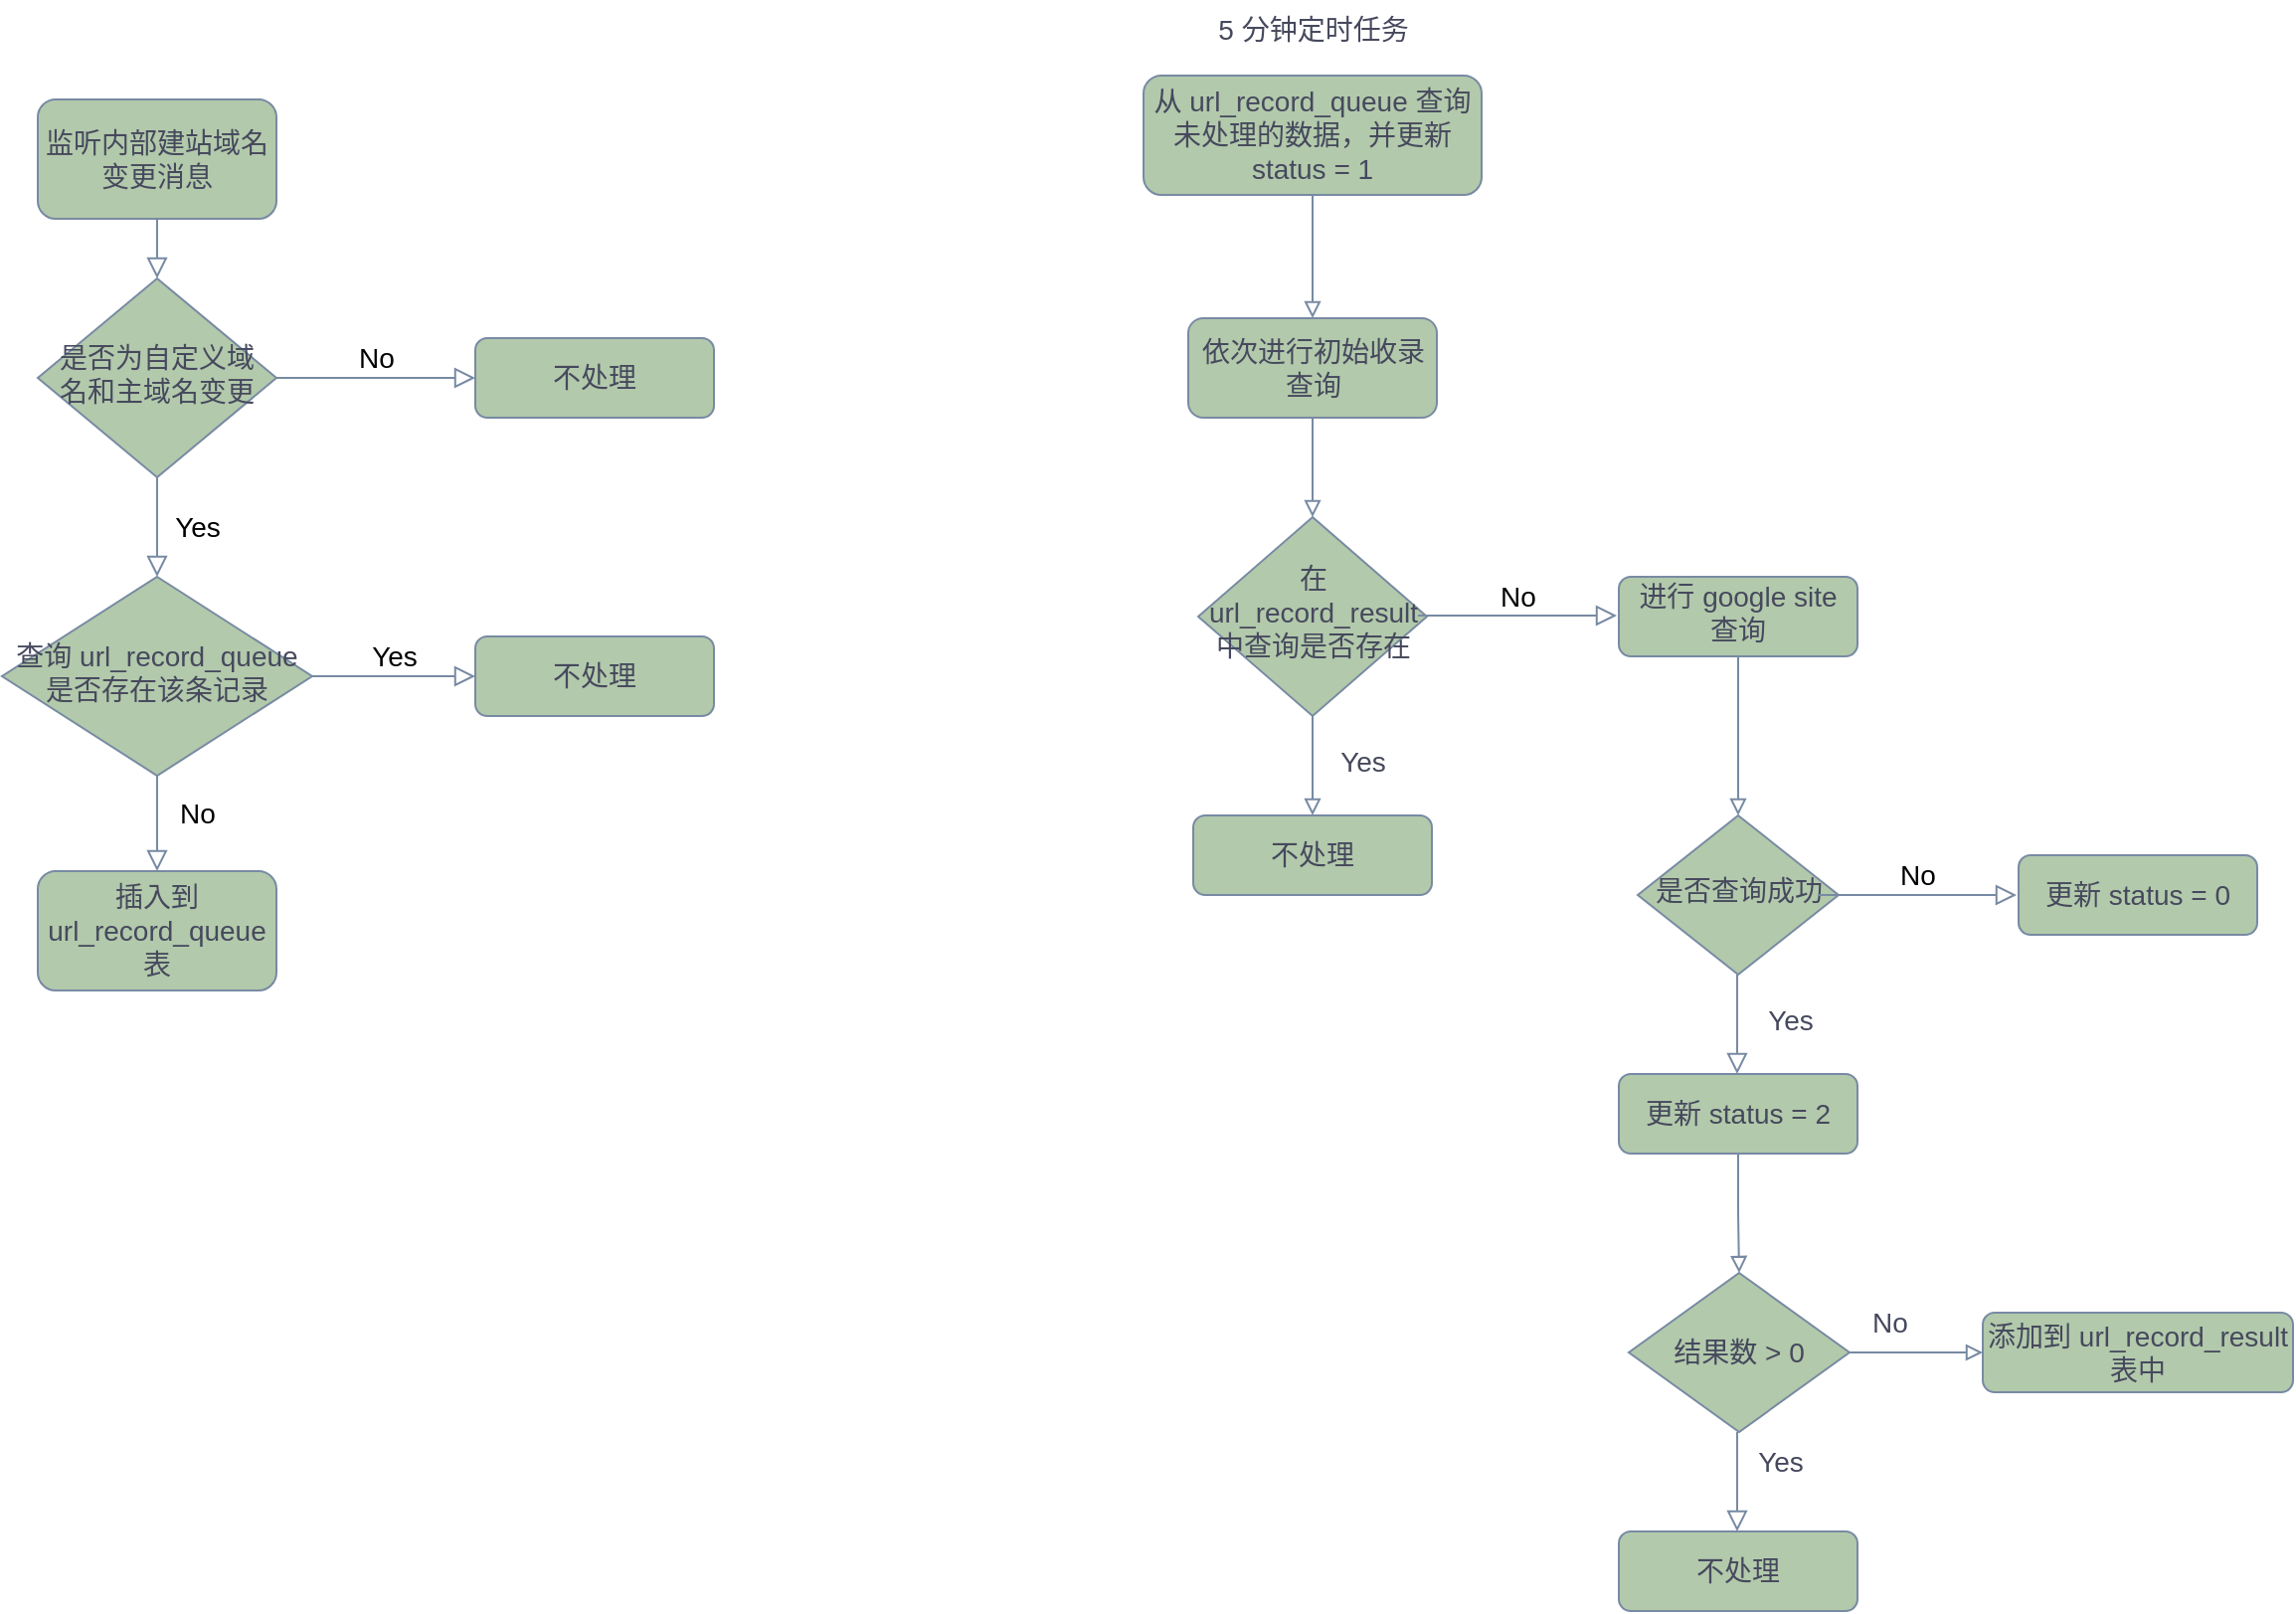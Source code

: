 <mxfile version="24.0.7" type="github" pages="3">
  <diagram id="C5RBs43oDa-KdzZeNtuy" name="Page-1">
    <mxGraphModel dx="1213" dy="702" grid="1" gridSize="10" guides="1" tooltips="1" connect="1" arrows="1" fold="1" page="1" pageScale="1" pageWidth="827" pageHeight="1169" math="0" shadow="0">
      <root>
        <mxCell id="WIyWlLk6GJQsqaUBKTNV-0" />
        <mxCell id="WIyWlLk6GJQsqaUBKTNV-1" parent="WIyWlLk6GJQsqaUBKTNV-0" />
        <mxCell id="WIyWlLk6GJQsqaUBKTNV-2" value="" style="rounded=0;html=1;jettySize=auto;orthogonalLoop=1;fontSize=14;endArrow=block;endFill=0;endSize=8;strokeWidth=1;shadow=0;labelBackgroundColor=none;edgeStyle=orthogonalEdgeStyle;strokeColor=#788AA3;fontColor=default;" parent="WIyWlLk6GJQsqaUBKTNV-1" source="WIyWlLk6GJQsqaUBKTNV-3" target="WIyWlLk6GJQsqaUBKTNV-6" edge="1">
          <mxGeometry relative="1" as="geometry" />
        </mxCell>
        <mxCell id="WIyWlLk6GJQsqaUBKTNV-3" value="监听内部建站域名变更消息" style="rounded=1;whiteSpace=wrap;html=1;fontSize=14;glass=0;strokeWidth=1;shadow=0;labelBackgroundColor=none;fillColor=#B2C9AB;strokeColor=#788AA3;fontColor=#46495D;" parent="WIyWlLk6GJQsqaUBKTNV-1" vertex="1">
          <mxGeometry x="74" y="80" width="120" height="60" as="geometry" />
        </mxCell>
        <mxCell id="WIyWlLk6GJQsqaUBKTNV-4" value="Yes" style="rounded=0;html=1;jettySize=auto;orthogonalLoop=1;fontSize=14;endArrow=block;endFill=0;endSize=8;strokeWidth=1;shadow=0;labelBackgroundColor=none;edgeStyle=orthogonalEdgeStyle;strokeColor=#788AA3;fontColor=default;" parent="WIyWlLk6GJQsqaUBKTNV-1" source="WIyWlLk6GJQsqaUBKTNV-6" target="WIyWlLk6GJQsqaUBKTNV-10" edge="1">
          <mxGeometry y="20" relative="1" as="geometry">
            <mxPoint as="offset" />
          </mxGeometry>
        </mxCell>
        <mxCell id="WIyWlLk6GJQsqaUBKTNV-5" value="No" style="edgeStyle=orthogonalEdgeStyle;rounded=0;html=1;jettySize=auto;orthogonalLoop=1;fontSize=14;endArrow=block;endFill=0;endSize=8;strokeWidth=1;shadow=0;labelBackgroundColor=none;strokeColor=#788AA3;fontColor=default;" parent="WIyWlLk6GJQsqaUBKTNV-1" source="WIyWlLk6GJQsqaUBKTNV-6" target="WIyWlLk6GJQsqaUBKTNV-7" edge="1">
          <mxGeometry y="10" relative="1" as="geometry">
            <mxPoint as="offset" />
          </mxGeometry>
        </mxCell>
        <mxCell id="WIyWlLk6GJQsqaUBKTNV-6" value="是否为自定义域名和主域名变更" style="rhombus;whiteSpace=wrap;html=1;shadow=0;fontFamily=Helvetica;fontSize=14;align=center;strokeWidth=1;spacing=6;spacingTop=-4;labelBackgroundColor=none;fillColor=#B2C9AB;strokeColor=#788AA3;fontColor=#46495D;" parent="WIyWlLk6GJQsqaUBKTNV-1" vertex="1">
          <mxGeometry x="74" y="170" width="120" height="100" as="geometry" />
        </mxCell>
        <mxCell id="WIyWlLk6GJQsqaUBKTNV-7" value="不处理" style="rounded=1;whiteSpace=wrap;html=1;fontSize=14;glass=0;strokeWidth=1;shadow=0;labelBackgroundColor=none;fillColor=#B2C9AB;strokeColor=#788AA3;fontColor=#46495D;" parent="WIyWlLk6GJQsqaUBKTNV-1" vertex="1">
          <mxGeometry x="294" y="200" width="120" height="40" as="geometry" />
        </mxCell>
        <mxCell id="WIyWlLk6GJQsqaUBKTNV-8" value="No" style="rounded=0;html=1;jettySize=auto;orthogonalLoop=1;fontSize=14;endArrow=block;endFill=0;endSize=8;strokeWidth=1;shadow=0;labelBackgroundColor=none;edgeStyle=orthogonalEdgeStyle;strokeColor=#788AA3;fontColor=default;" parent="WIyWlLk6GJQsqaUBKTNV-1" source="WIyWlLk6GJQsqaUBKTNV-10" target="WIyWlLk6GJQsqaUBKTNV-11" edge="1">
          <mxGeometry x="-0.2" y="20" relative="1" as="geometry">
            <mxPoint as="offset" />
          </mxGeometry>
        </mxCell>
        <mxCell id="WIyWlLk6GJQsqaUBKTNV-9" value="Yes" style="edgeStyle=orthogonalEdgeStyle;rounded=0;html=1;jettySize=auto;orthogonalLoop=1;fontSize=14;endArrow=block;endFill=0;endSize=8;strokeWidth=1;shadow=0;labelBackgroundColor=none;strokeColor=#788AA3;fontColor=default;" parent="WIyWlLk6GJQsqaUBKTNV-1" source="WIyWlLk6GJQsqaUBKTNV-10" target="WIyWlLk6GJQsqaUBKTNV-12" edge="1">
          <mxGeometry y="10" relative="1" as="geometry">
            <mxPoint as="offset" />
          </mxGeometry>
        </mxCell>
        <mxCell id="WIyWlLk6GJQsqaUBKTNV-10" value="查询 url_record_queue 是否存在该条记录" style="rhombus;whiteSpace=wrap;html=1;shadow=0;fontFamily=Helvetica;fontSize=14;align=center;strokeWidth=1;spacing=6;spacingTop=-4;labelBackgroundColor=none;fillColor=#B2C9AB;strokeColor=#788AA3;fontColor=#46495D;" parent="WIyWlLk6GJQsqaUBKTNV-1" vertex="1">
          <mxGeometry x="56" y="320" width="156" height="100" as="geometry" />
        </mxCell>
        <mxCell id="WIyWlLk6GJQsqaUBKTNV-11" value="插入到 url_record_queue 表" style="rounded=1;whiteSpace=wrap;html=1;fontSize=14;glass=0;strokeWidth=1;shadow=0;labelBackgroundColor=none;fillColor=#B2C9AB;strokeColor=#788AA3;fontColor=#46495D;" parent="WIyWlLk6GJQsqaUBKTNV-1" vertex="1">
          <mxGeometry x="74" y="468" width="120" height="60" as="geometry" />
        </mxCell>
        <mxCell id="WIyWlLk6GJQsqaUBKTNV-12" value="不处理" style="rounded=1;whiteSpace=wrap;html=1;fontSize=14;glass=0;strokeWidth=1;shadow=0;labelBackgroundColor=none;fillColor=#B2C9AB;strokeColor=#788AA3;fontColor=#46495D;" parent="WIyWlLk6GJQsqaUBKTNV-1" vertex="1">
          <mxGeometry x="294" y="350" width="120" height="40" as="geometry" />
        </mxCell>
        <mxCell id="Pchrgm1rOS8HNP_LCYUk-62" value="" style="edgeStyle=orthogonalEdgeStyle;rounded=0;orthogonalLoop=1;jettySize=auto;html=1;strokeColor=#788AA3;fontColor=#46495D;fillColor=#B2C9AB;endArrow=block;endFill=0;fontSize=14;" edge="1" parent="WIyWlLk6GJQsqaUBKTNV-1" source="Pchrgm1rOS8HNP_LCYUk-0" target="Pchrgm1rOS8HNP_LCYUk-61">
          <mxGeometry relative="1" as="geometry" />
        </mxCell>
        <mxCell id="Pchrgm1rOS8HNP_LCYUk-0" value="从 url_record_queue 查询未处理的数据，并更新 status = 1" style="rounded=1;whiteSpace=wrap;html=1;fontSize=14;glass=0;strokeWidth=1;shadow=0;labelBackgroundColor=none;fillColor=#B2C9AB;strokeColor=#788AA3;fontColor=#46495D;" vertex="1" parent="WIyWlLk6GJQsqaUBKTNV-1">
          <mxGeometry x="630" y="68" width="170" height="60" as="geometry" />
        </mxCell>
        <mxCell id="Pchrgm1rOS8HNP_LCYUk-3" value="5 分钟定时任务" style="text;html=1;align=center;verticalAlign=middle;resizable=0;points=[];autosize=1;strokeColor=none;fillColor=none;fontColor=#46495D;fontSize=14;" vertex="1" parent="WIyWlLk6GJQsqaUBKTNV-1">
          <mxGeometry x="655" y="30" width="120" height="30" as="geometry" />
        </mxCell>
        <mxCell id="Pchrgm1rOS8HNP_LCYUk-64" value="" style="edgeStyle=orthogonalEdgeStyle;rounded=0;orthogonalLoop=1;jettySize=auto;html=1;strokeColor=#788AA3;fontColor=#46495D;fillColor=#B2C9AB;endArrow=block;endFill=0;fontSize=14;" edge="1" parent="WIyWlLk6GJQsqaUBKTNV-1" source="Pchrgm1rOS8HNP_LCYUk-4" target="Pchrgm1rOS8HNP_LCYUk-11">
          <mxGeometry relative="1" as="geometry" />
        </mxCell>
        <mxCell id="Pchrgm1rOS8HNP_LCYUk-4" value="在 url_record_result 中查询是否存在" style="rhombus;whiteSpace=wrap;html=1;shadow=0;fontFamily=Helvetica;fontSize=14;align=center;strokeWidth=1;spacing=6;spacingTop=-4;labelBackgroundColor=none;fillColor=#B2C9AB;strokeColor=#788AA3;fontColor=#46495D;" vertex="1" parent="WIyWlLk6GJQsqaUBKTNV-1">
          <mxGeometry x="657.5" y="290" width="115" height="100" as="geometry" />
        </mxCell>
        <mxCell id="Pchrgm1rOS8HNP_LCYUk-9" value="Yes" style="text;html=1;align=center;verticalAlign=middle;resizable=0;points=[];autosize=1;strokeColor=none;fillColor=none;fontColor=#46495D;fontSize=14;" vertex="1" parent="WIyWlLk6GJQsqaUBKTNV-1">
          <mxGeometry x="715" y="398" width="50" height="30" as="geometry" />
        </mxCell>
        <mxCell id="Pchrgm1rOS8HNP_LCYUk-11" value="不处理" style="rounded=1;whiteSpace=wrap;html=1;fontSize=14;glass=0;strokeWidth=1;shadow=0;labelBackgroundColor=none;fillColor=#B2C9AB;strokeColor=#788AA3;fontColor=#46495D;" vertex="1" parent="WIyWlLk6GJQsqaUBKTNV-1">
          <mxGeometry x="655" y="440" width="120" height="40" as="geometry" />
        </mxCell>
        <mxCell id="Pchrgm1rOS8HNP_LCYUk-20" value="" style="edgeStyle=orthogonalEdgeStyle;rounded=0;orthogonalLoop=1;jettySize=auto;html=1;strokeColor=#788AA3;fontColor=#46495D;fillColor=#B2C9AB;endArrow=block;endFill=0;fontSize=14;" edge="1" parent="WIyWlLk6GJQsqaUBKTNV-1" source="Pchrgm1rOS8HNP_LCYUk-12" target="Pchrgm1rOS8HNP_LCYUk-19">
          <mxGeometry relative="1" as="geometry" />
        </mxCell>
        <mxCell id="Pchrgm1rOS8HNP_LCYUk-12" value="进行 google site 查询" style="rounded=1;whiteSpace=wrap;html=1;fillColor=#B2C9AB;strokeColor=#788AA3;fontColor=#46495D;shadow=0;strokeWidth=1;spacing=6;spacingTop=-4;labelBackgroundColor=none;fontSize=14;" vertex="1" parent="WIyWlLk6GJQsqaUBKTNV-1">
          <mxGeometry x="869" y="320" width="120" height="40" as="geometry" />
        </mxCell>
        <mxCell id="Pchrgm1rOS8HNP_LCYUk-14" value="No" style="edgeStyle=orthogonalEdgeStyle;rounded=0;html=1;jettySize=auto;orthogonalLoop=1;fontSize=14;endArrow=block;endFill=0;endSize=8;strokeWidth=1;shadow=0;labelBackgroundColor=none;strokeColor=#788AA3;fontColor=default;" edge="1" parent="WIyWlLk6GJQsqaUBKTNV-1">
          <mxGeometry y="10" relative="1" as="geometry">
            <mxPoint as="offset" />
            <mxPoint x="768" y="339.5" as="sourcePoint" />
            <mxPoint x="868" y="339.5" as="targetPoint" />
          </mxGeometry>
        </mxCell>
        <mxCell id="Pchrgm1rOS8HNP_LCYUk-19" value="是否查询成功" style="rhombus;whiteSpace=wrap;html=1;fillColor=#B2C9AB;strokeColor=#788AA3;fontColor=#46495D;rounded=0;shadow=0;strokeWidth=1;spacing=6;spacingTop=-4;labelBackgroundColor=none;fontSize=14;" vertex="1" parent="WIyWlLk6GJQsqaUBKTNV-1">
          <mxGeometry x="878.5" y="440" width="101" height="80" as="geometry" />
        </mxCell>
        <mxCell id="Pchrgm1rOS8HNP_LCYUk-26" value="No" style="edgeStyle=orthogonalEdgeStyle;rounded=0;html=1;jettySize=auto;orthogonalLoop=1;fontSize=14;endArrow=block;endFill=0;endSize=8;strokeWidth=1;shadow=0;labelBackgroundColor=none;strokeColor=#788AA3;fontColor=default;" edge="1" parent="WIyWlLk6GJQsqaUBKTNV-1">
          <mxGeometry y="10" relative="1" as="geometry">
            <mxPoint as="offset" />
            <mxPoint x="969" y="480" as="sourcePoint" />
            <mxPoint x="1069" y="480" as="targetPoint" />
          </mxGeometry>
        </mxCell>
        <mxCell id="Pchrgm1rOS8HNP_LCYUk-27" value="" style="rounded=0;html=1;jettySize=auto;orthogonalLoop=1;fontSize=14;endArrow=block;endFill=0;endSize=8;strokeWidth=1;shadow=0;labelBackgroundColor=none;edgeStyle=orthogonalEdgeStyle;strokeColor=#788AA3;fontColor=default;" edge="1" parent="WIyWlLk6GJQsqaUBKTNV-1">
          <mxGeometry relative="1" as="geometry">
            <mxPoint x="928.5" y="520" as="sourcePoint" />
            <mxPoint x="928.5" y="570" as="targetPoint" />
            <Array as="points">
              <mxPoint x="929" y="560" />
              <mxPoint x="929" y="560" />
            </Array>
          </mxGeometry>
        </mxCell>
        <mxCell id="Pchrgm1rOS8HNP_LCYUk-28" value="Yes" style="text;html=1;align=center;verticalAlign=middle;resizable=0;points=[];autosize=1;strokeColor=none;fillColor=none;fontColor=#46495D;fontSize=14;" vertex="1" parent="WIyWlLk6GJQsqaUBKTNV-1">
          <mxGeometry x="930" y="528" width="50" height="30" as="geometry" />
        </mxCell>
        <mxCell id="Pchrgm1rOS8HNP_LCYUk-29" value="更新 status = 0" style="rounded=1;whiteSpace=wrap;html=1;fontSize=14;glass=0;strokeWidth=1;shadow=0;labelBackgroundColor=none;fillColor=#B2C9AB;strokeColor=#788AA3;fontColor=#46495D;" vertex="1" parent="WIyWlLk6GJQsqaUBKTNV-1">
          <mxGeometry x="1070" y="460" width="120" height="40" as="geometry" />
        </mxCell>
        <mxCell id="Pchrgm1rOS8HNP_LCYUk-32" value="" style="edgeStyle=orthogonalEdgeStyle;rounded=0;orthogonalLoop=1;jettySize=auto;html=1;strokeColor=#788AA3;fontColor=#46495D;fillColor=#B2C9AB;endArrow=block;endFill=0;fontSize=14;" edge="1" parent="WIyWlLk6GJQsqaUBKTNV-1" source="Pchrgm1rOS8HNP_LCYUk-30" target="Pchrgm1rOS8HNP_LCYUk-31">
          <mxGeometry relative="1" as="geometry" />
        </mxCell>
        <mxCell id="Pchrgm1rOS8HNP_LCYUk-30" value="更新 status = 2" style="rounded=1;whiteSpace=wrap;html=1;fontSize=14;glass=0;strokeWidth=1;shadow=0;labelBackgroundColor=none;fillColor=#B2C9AB;strokeColor=#788AA3;fontColor=#46495D;" vertex="1" parent="WIyWlLk6GJQsqaUBKTNV-1">
          <mxGeometry x="869" y="570" width="120" height="40" as="geometry" />
        </mxCell>
        <mxCell id="Pchrgm1rOS8HNP_LCYUk-39" value="" style="edgeStyle=orthogonalEdgeStyle;rounded=0;orthogonalLoop=1;jettySize=auto;html=1;strokeColor=#788AA3;fontColor=#46495D;fillColor=#B2C9AB;endArrow=block;endFill=0;fontSize=14;" edge="1" parent="WIyWlLk6GJQsqaUBKTNV-1" source="Pchrgm1rOS8HNP_LCYUk-31" target="Pchrgm1rOS8HNP_LCYUk-38">
          <mxGeometry relative="1" as="geometry" />
        </mxCell>
        <mxCell id="Pchrgm1rOS8HNP_LCYUk-31" value="结果数 &amp;gt; 0" style="rhombus;whiteSpace=wrap;html=1;fillColor=#B2C9AB;strokeColor=#788AA3;fontColor=#46495D;rounded=0;glass=0;strokeWidth=1;shadow=0;labelBackgroundColor=none;fontSize=14;" vertex="1" parent="WIyWlLk6GJQsqaUBKTNV-1">
          <mxGeometry x="874" y="670" width="111" height="80" as="geometry" />
        </mxCell>
        <mxCell id="Pchrgm1rOS8HNP_LCYUk-33" value="不处理" style="whiteSpace=wrap;html=1;fillColor=#B2C9AB;strokeColor=#788AA3;fontColor=#46495D;rounded=1;glass=0;strokeWidth=1;shadow=0;labelBackgroundColor=none;fontSize=14;" vertex="1" parent="WIyWlLk6GJQsqaUBKTNV-1">
          <mxGeometry x="869" y="800" width="120" height="40" as="geometry" />
        </mxCell>
        <mxCell id="Pchrgm1rOS8HNP_LCYUk-36" value="" style="rounded=0;html=1;jettySize=auto;orthogonalLoop=1;fontSize=14;endArrow=block;endFill=0;endSize=8;strokeWidth=1;shadow=0;labelBackgroundColor=none;edgeStyle=orthogonalEdgeStyle;strokeColor=#788AA3;fontColor=default;" edge="1" parent="WIyWlLk6GJQsqaUBKTNV-1">
          <mxGeometry relative="1" as="geometry">
            <mxPoint x="928.5" y="750" as="sourcePoint" />
            <mxPoint x="928.5" y="800" as="targetPoint" />
            <Array as="points">
              <mxPoint x="929" y="790" />
              <mxPoint x="929" y="790" />
            </Array>
          </mxGeometry>
        </mxCell>
        <mxCell id="Pchrgm1rOS8HNP_LCYUk-38" value="添加到 url_record_result 表中" style="whiteSpace=wrap;html=1;fillColor=#B2C9AB;strokeColor=#788AA3;fontColor=#46495D;rounded=1;glass=0;strokeWidth=1;shadow=0;labelBackgroundColor=none;fontSize=14;" vertex="1" parent="WIyWlLk6GJQsqaUBKTNV-1">
          <mxGeometry x="1052" y="690" width="156" height="40" as="geometry" />
        </mxCell>
        <mxCell id="Pchrgm1rOS8HNP_LCYUk-40" value="No" style="text;html=1;align=center;verticalAlign=middle;resizable=0;points=[];autosize=1;strokeColor=none;fillColor=none;fontColor=#46495D;fontSize=14;" vertex="1" parent="WIyWlLk6GJQsqaUBKTNV-1">
          <mxGeometry x="985" y="680" width="40" height="30" as="geometry" />
        </mxCell>
        <mxCell id="Pchrgm1rOS8HNP_LCYUk-41" value="Yes" style="text;html=1;align=center;verticalAlign=middle;resizable=0;points=[];autosize=1;strokeColor=none;fillColor=none;fontColor=#46495D;fontSize=14;" vertex="1" parent="WIyWlLk6GJQsqaUBKTNV-1">
          <mxGeometry x="925" y="750" width="50" height="30" as="geometry" />
        </mxCell>
        <mxCell id="Pchrgm1rOS8HNP_LCYUk-63" value="" style="edgeStyle=orthogonalEdgeStyle;rounded=0;orthogonalLoop=1;jettySize=auto;html=1;strokeColor=#788AA3;fontColor=#46495D;fillColor=#B2C9AB;endArrow=block;endFill=0;fontSize=14;" edge="1" parent="WIyWlLk6GJQsqaUBKTNV-1" source="Pchrgm1rOS8HNP_LCYUk-61" target="Pchrgm1rOS8HNP_LCYUk-4">
          <mxGeometry relative="1" as="geometry" />
        </mxCell>
        <mxCell id="Pchrgm1rOS8HNP_LCYUk-61" value="依次进行初始收录查询" style="whiteSpace=wrap;html=1;fillColor=#B2C9AB;strokeColor=#788AA3;fontColor=#46495D;rounded=1;glass=0;strokeWidth=1;shadow=0;labelBackgroundColor=none;fontSize=14;" vertex="1" parent="WIyWlLk6GJQsqaUBKTNV-1">
          <mxGeometry x="652.5" y="190" width="125" height="50" as="geometry" />
        </mxCell>
      </root>
    </mxGraphModel>
  </diagram>
  <diagram id="4JmF6IBpV2QxYlLr_PGp" name="5 分钟">
    <mxGraphModel dx="1213" dy="702" grid="1" gridSize="10" guides="1" tooltips="1" connect="1" arrows="1" fold="1" page="1" pageScale="1" pageWidth="827" pageHeight="1169" math="0" shadow="0">
      <root>
        <mxCell id="0" />
        <mxCell id="1" parent="0" />
        <mxCell id="1KF8qQmjTl8KzHVj4iZy-1" value="" style="edgeStyle=orthogonalEdgeStyle;rounded=0;orthogonalLoop=1;jettySize=auto;html=1;strokeColor=#788AA3;fontColor=#46495D;fillColor=#B2C9AB;endArrow=block;endFill=0;fontSize=14;" edge="1" parent="1" source="1KF8qQmjTl8KzHVj4iZy-2" target="1KF8qQmjTl8KzHVj4iZy-26">
          <mxGeometry relative="1" as="geometry" />
        </mxCell>
        <mxCell id="1KF8qQmjTl8KzHVj4iZy-2" value="从 url_record_queue 查询未处理的数据，并更新 status = 1" style="rounded=1;whiteSpace=wrap;html=1;fontSize=14;glass=0;strokeWidth=1;shadow=0;labelBackgroundColor=none;fillColor=#B2C9AB;strokeColor=#788AA3;fontColor=#46495D;" vertex="1" parent="1">
          <mxGeometry x="630" y="68" width="170" height="60" as="geometry" />
        </mxCell>
        <mxCell id="1KF8qQmjTl8KzHVj4iZy-3" value="5 分钟定时任务" style="text;html=1;align=center;verticalAlign=middle;resizable=0;points=[];autosize=1;strokeColor=none;fillColor=none;fontColor=#46495D;fontSize=14;" vertex="1" parent="1">
          <mxGeometry x="655" y="30" width="120" height="30" as="geometry" />
        </mxCell>
        <mxCell id="1KF8qQmjTl8KzHVj4iZy-4" value="" style="edgeStyle=orthogonalEdgeStyle;rounded=0;orthogonalLoop=1;jettySize=auto;html=1;strokeColor=#788AA3;fontColor=#46495D;fillColor=#B2C9AB;endArrow=block;endFill=0;fontSize=14;" edge="1" parent="1" source="1KF8qQmjTl8KzHVj4iZy-5" target="1KF8qQmjTl8KzHVj4iZy-7">
          <mxGeometry relative="1" as="geometry" />
        </mxCell>
        <mxCell id="1KF8qQmjTl8KzHVj4iZy-5" value="在 url_record_result 中查询是否存在" style="rhombus;whiteSpace=wrap;html=1;shadow=0;fontFamily=Helvetica;fontSize=14;align=center;strokeWidth=1;spacing=6;spacingTop=-4;labelBackgroundColor=none;fillColor=#B2C9AB;strokeColor=#788AA3;fontColor=#46495D;" vertex="1" parent="1">
          <mxGeometry x="657.5" y="290" width="115" height="100" as="geometry" />
        </mxCell>
        <mxCell id="1KF8qQmjTl8KzHVj4iZy-6" value="Yes" style="text;html=1;align=center;verticalAlign=middle;resizable=0;points=[];autosize=1;strokeColor=none;fillColor=none;fontColor=#46495D;fontSize=14;" vertex="1" parent="1">
          <mxGeometry x="715" y="398" width="50" height="30" as="geometry" />
        </mxCell>
        <mxCell id="1KF8qQmjTl8KzHVj4iZy-7" value="不处理" style="rounded=1;whiteSpace=wrap;html=1;fontSize=14;glass=0;strokeWidth=1;shadow=0;labelBackgroundColor=none;fillColor=#B2C9AB;strokeColor=#788AA3;fontColor=#46495D;" vertex="1" parent="1">
          <mxGeometry x="655" y="440" width="120" height="40" as="geometry" />
        </mxCell>
        <mxCell id="1KF8qQmjTl8KzHVj4iZy-8" value="" style="edgeStyle=orthogonalEdgeStyle;rounded=0;orthogonalLoop=1;jettySize=auto;html=1;strokeColor=#788AA3;fontColor=#46495D;fillColor=#B2C9AB;endArrow=block;endFill=0;fontSize=14;" edge="1" parent="1" source="1KF8qQmjTl8KzHVj4iZy-9" target="1KF8qQmjTl8KzHVj4iZy-11">
          <mxGeometry relative="1" as="geometry" />
        </mxCell>
        <mxCell id="1KF8qQmjTl8KzHVj4iZy-9" value="进行 google site 查询" style="rounded=1;whiteSpace=wrap;html=1;fillColor=#B2C9AB;strokeColor=#788AA3;fontColor=#46495D;shadow=0;strokeWidth=1;spacing=6;spacingTop=-4;labelBackgroundColor=none;fontSize=14;" vertex="1" parent="1">
          <mxGeometry x="869" y="320" width="120" height="40" as="geometry" />
        </mxCell>
        <mxCell id="1KF8qQmjTl8KzHVj4iZy-10" value="No" style="edgeStyle=orthogonalEdgeStyle;rounded=0;html=1;jettySize=auto;orthogonalLoop=1;fontSize=14;endArrow=block;endFill=0;endSize=8;strokeWidth=1;shadow=0;labelBackgroundColor=none;strokeColor=#788AA3;fontColor=default;" edge="1" parent="1">
          <mxGeometry y="10" relative="1" as="geometry">
            <mxPoint as="offset" />
            <mxPoint x="768" y="339.5" as="sourcePoint" />
            <mxPoint x="868" y="339.5" as="targetPoint" />
          </mxGeometry>
        </mxCell>
        <mxCell id="1KF8qQmjTl8KzHVj4iZy-11" value="是否查询成功" style="rhombus;whiteSpace=wrap;html=1;fillColor=#B2C9AB;strokeColor=#788AA3;fontColor=#46495D;rounded=0;shadow=0;strokeWidth=1;spacing=6;spacingTop=-4;labelBackgroundColor=none;fontSize=14;" vertex="1" parent="1">
          <mxGeometry x="878.5" y="440" width="101" height="80" as="geometry" />
        </mxCell>
        <mxCell id="1KF8qQmjTl8KzHVj4iZy-12" value="No" style="edgeStyle=orthogonalEdgeStyle;rounded=0;html=1;jettySize=auto;orthogonalLoop=1;fontSize=14;endArrow=block;endFill=0;endSize=8;strokeWidth=1;shadow=0;labelBackgroundColor=none;strokeColor=#788AA3;fontColor=default;" edge="1" parent="1">
          <mxGeometry y="10" relative="1" as="geometry">
            <mxPoint as="offset" />
            <mxPoint x="969" y="480" as="sourcePoint" />
            <mxPoint x="1069" y="480" as="targetPoint" />
          </mxGeometry>
        </mxCell>
        <mxCell id="1KF8qQmjTl8KzHVj4iZy-13" value="" style="rounded=0;html=1;jettySize=auto;orthogonalLoop=1;fontSize=14;endArrow=block;endFill=0;endSize=8;strokeWidth=1;shadow=0;labelBackgroundColor=none;edgeStyle=orthogonalEdgeStyle;strokeColor=#788AA3;fontColor=default;" edge="1" parent="1">
          <mxGeometry relative="1" as="geometry">
            <mxPoint x="928.5" y="520" as="sourcePoint" />
            <mxPoint x="928.5" y="570" as="targetPoint" />
            <Array as="points">
              <mxPoint x="929" y="560" />
              <mxPoint x="929" y="560" />
            </Array>
          </mxGeometry>
        </mxCell>
        <mxCell id="1KF8qQmjTl8KzHVj4iZy-14" value="Yes" style="text;html=1;align=center;verticalAlign=middle;resizable=0;points=[];autosize=1;strokeColor=none;fillColor=none;fontColor=#46495D;fontSize=14;" vertex="1" parent="1">
          <mxGeometry x="930" y="528" width="50" height="30" as="geometry" />
        </mxCell>
        <mxCell id="1KF8qQmjTl8KzHVj4iZy-15" value="更新 status = 0" style="rounded=1;whiteSpace=wrap;html=1;fontSize=14;glass=0;strokeWidth=1;shadow=0;labelBackgroundColor=none;fillColor=#B2C9AB;strokeColor=#788AA3;fontColor=#46495D;" vertex="1" parent="1">
          <mxGeometry x="1070" y="460" width="120" height="40" as="geometry" />
        </mxCell>
        <mxCell id="1KF8qQmjTl8KzHVj4iZy-16" value="" style="edgeStyle=orthogonalEdgeStyle;rounded=0;orthogonalLoop=1;jettySize=auto;html=1;strokeColor=#788AA3;fontColor=#46495D;fillColor=#B2C9AB;endArrow=block;endFill=0;fontSize=14;" edge="1" parent="1" source="1KF8qQmjTl8KzHVj4iZy-17" target="1KF8qQmjTl8KzHVj4iZy-19">
          <mxGeometry relative="1" as="geometry" />
        </mxCell>
        <mxCell id="1KF8qQmjTl8KzHVj4iZy-17" value="更新 status = 2" style="rounded=1;whiteSpace=wrap;html=1;fontSize=14;glass=0;strokeWidth=1;shadow=0;labelBackgroundColor=none;fillColor=#B2C9AB;strokeColor=#788AA3;fontColor=#46495D;" vertex="1" parent="1">
          <mxGeometry x="869" y="570" width="120" height="40" as="geometry" />
        </mxCell>
        <mxCell id="1KF8qQmjTl8KzHVj4iZy-18" value="" style="edgeStyle=orthogonalEdgeStyle;rounded=0;orthogonalLoop=1;jettySize=auto;html=1;strokeColor=#788AA3;fontColor=#46495D;fillColor=#B2C9AB;endArrow=block;endFill=0;fontSize=14;" edge="1" parent="1" source="1KF8qQmjTl8KzHVj4iZy-19" target="1KF8qQmjTl8KzHVj4iZy-22">
          <mxGeometry relative="1" as="geometry" />
        </mxCell>
        <mxCell id="1KF8qQmjTl8KzHVj4iZy-19" value="结果数 &amp;gt; 0" style="rhombus;whiteSpace=wrap;html=1;fillColor=#B2C9AB;strokeColor=#788AA3;fontColor=#46495D;rounded=0;glass=0;strokeWidth=1;shadow=0;labelBackgroundColor=none;fontSize=14;" vertex="1" parent="1">
          <mxGeometry x="874" y="670" width="111" height="80" as="geometry" />
        </mxCell>
        <mxCell id="1KF8qQmjTl8KzHVj4iZy-20" value="不处理" style="whiteSpace=wrap;html=1;fillColor=#B2C9AB;strokeColor=#788AA3;fontColor=#46495D;rounded=1;glass=0;strokeWidth=1;shadow=0;labelBackgroundColor=none;fontSize=14;" vertex="1" parent="1">
          <mxGeometry x="869" y="800" width="120" height="40" as="geometry" />
        </mxCell>
        <mxCell id="1KF8qQmjTl8KzHVj4iZy-21" value="" style="rounded=0;html=1;jettySize=auto;orthogonalLoop=1;fontSize=14;endArrow=block;endFill=0;endSize=8;strokeWidth=1;shadow=0;labelBackgroundColor=none;edgeStyle=orthogonalEdgeStyle;strokeColor=#788AA3;fontColor=default;" edge="1" parent="1">
          <mxGeometry relative="1" as="geometry">
            <mxPoint x="928.5" y="750" as="sourcePoint" />
            <mxPoint x="928.5" y="800" as="targetPoint" />
            <Array as="points">
              <mxPoint x="929" y="790" />
              <mxPoint x="929" y="790" />
            </Array>
          </mxGeometry>
        </mxCell>
        <mxCell id="1KF8qQmjTl8KzHVj4iZy-22" value="添加到 url_record_result 表中" style="whiteSpace=wrap;html=1;fillColor=#B2C9AB;strokeColor=#788AA3;fontColor=#46495D;rounded=1;glass=0;strokeWidth=1;shadow=0;labelBackgroundColor=none;fontSize=14;" vertex="1" parent="1">
          <mxGeometry x="1052" y="690" width="156" height="40" as="geometry" />
        </mxCell>
        <mxCell id="1KF8qQmjTl8KzHVj4iZy-23" value="No" style="text;html=1;align=center;verticalAlign=middle;resizable=0;points=[];autosize=1;strokeColor=none;fillColor=none;fontColor=#46495D;fontSize=14;" vertex="1" parent="1">
          <mxGeometry x="985" y="680" width="40" height="30" as="geometry" />
        </mxCell>
        <mxCell id="1KF8qQmjTl8KzHVj4iZy-24" value="Yes" style="text;html=1;align=center;verticalAlign=middle;resizable=0;points=[];autosize=1;strokeColor=none;fillColor=none;fontColor=#46495D;fontSize=14;" vertex="1" parent="1">
          <mxGeometry x="925" y="750" width="50" height="30" as="geometry" />
        </mxCell>
        <mxCell id="1KF8qQmjTl8KzHVj4iZy-25" value="" style="edgeStyle=orthogonalEdgeStyle;rounded=0;orthogonalLoop=1;jettySize=auto;html=1;strokeColor=#788AA3;fontColor=#46495D;fillColor=#B2C9AB;endArrow=block;endFill=0;fontSize=14;" edge="1" parent="1" source="1KF8qQmjTl8KzHVj4iZy-26" target="1KF8qQmjTl8KzHVj4iZy-5">
          <mxGeometry relative="1" as="geometry" />
        </mxCell>
        <mxCell id="1KF8qQmjTl8KzHVj4iZy-26" value="依次进行初始收录查询" style="whiteSpace=wrap;html=1;fillColor=#B2C9AB;strokeColor=#788AA3;fontColor=#46495D;rounded=1;glass=0;strokeWidth=1;shadow=0;labelBackgroundColor=none;fontSize=14;" vertex="1" parent="1">
          <mxGeometry x="652.5" y="190" width="125" height="50" as="geometry" />
        </mxCell>
      </root>
    </mxGraphModel>
  </diagram>
  <diagram id="mMHyso5IOXiJYeVM48d6" name="4h">
    <mxGraphModel dx="386" dy="702" grid="1" gridSize="10" guides="1" tooltips="1" connect="1" arrows="1" fold="1" page="1" pageScale="1" pageWidth="827" pageHeight="1169" math="0" shadow="0">
      <root>
        <mxCell id="0" />
        <mxCell id="1" parent="0" />
        <mxCell id="FuqtlEgGxNiT212XKmF1-1" value="4 小时定时任务" style="text;html=1;align=center;verticalAlign=middle;resizable=0;points=[];autosize=1;strokeColor=none;fillColor=none;fontColor=#46495D;fontSize=14;" vertex="1" parent="1">
          <mxGeometry x="1390" y="38" width="120" height="30" as="geometry" />
        </mxCell>
        <mxCell id="FuqtlEgGxNiT212XKmF1-2" value="" style="edgeStyle=orthogonalEdgeStyle;rounded=0;orthogonalLoop=1;jettySize=auto;html=1;strokeColor=#788AA3;fontColor=#46495D;fillColor=#B2C9AB;endArrow=block;endFill=0;fontSize=14;" edge="1" parent="1" source="FuqtlEgGxNiT212XKmF1-3" target="FuqtlEgGxNiT212XKmF1-5">
          <mxGeometry relative="1" as="geometry" />
        </mxCell>
        <mxCell id="FuqtlEgGxNiT212XKmF1-3" value="从 url_record_result 查询未收录的数据列表" style="rounded=1;whiteSpace=wrap;html=1;fontSize=14;glass=0;strokeWidth=1;shadow=0;labelBackgroundColor=none;fillColor=#B2C9AB;strokeColor=#788AA3;fontColor=#46495D;" vertex="1" parent="1">
          <mxGeometry x="1370" y="80" width="170" height="60" as="geometry" />
        </mxCell>
        <mxCell id="FuqtlEgGxNiT212XKmF1-4" value="" style="edgeStyle=orthogonalEdgeStyle;rounded=0;orthogonalLoop=1;jettySize=auto;html=1;strokeColor=#788AA3;fontColor=#46495D;fillColor=#B2C9AB;endArrow=block;endFill=0;fontSize=14;" edge="1" parent="1" source="FuqtlEgGxNiT212XKmF1-5" target="FuqtlEgGxNiT212XKmF1-8">
          <mxGeometry relative="1" as="geometry" />
        </mxCell>
        <mxCell id="FuqtlEgGxNiT212XKmF1-5" value="依次进行 google site 查询" style="whiteSpace=wrap;html=1;fillColor=#B2C9AB;strokeColor=#788AA3;fontColor=#46495D;rounded=1;glass=0;strokeWidth=1;shadow=0;labelBackgroundColor=none;fontSize=14;" vertex="1" parent="1">
          <mxGeometry x="1395" y="200" width="120" height="40" as="geometry" />
        </mxCell>
        <mxCell id="FuqtlEgGxNiT212XKmF1-6" value="" style="edgeStyle=orthogonalEdgeStyle;rounded=0;orthogonalLoop=1;jettySize=auto;html=1;strokeColor=#788AA3;fontColor=#46495D;fillColor=#B2C9AB;endArrow=block;endFill=0;fontSize=14;" edge="1" parent="1" source="FuqtlEgGxNiT212XKmF1-8" target="FuqtlEgGxNiT212XKmF1-9">
          <mxGeometry relative="1" as="geometry" />
        </mxCell>
        <mxCell id="FuqtlEgGxNiT212XKmF1-7" value="" style="edgeStyle=orthogonalEdgeStyle;rounded=0;orthogonalLoop=1;jettySize=auto;html=1;strokeColor=#788AA3;fontColor=#46495D;fillColor=#B2C9AB;endArrow=block;endFill=0;fontSize=14;" edge="1" parent="1" source="FuqtlEgGxNiT212XKmF1-8" target="FuqtlEgGxNiT212XKmF1-11">
          <mxGeometry relative="1" as="geometry" />
        </mxCell>
        <mxCell id="FuqtlEgGxNiT212XKmF1-8" value="是否已收录" style="rhombus;whiteSpace=wrap;html=1;fillColor=#B2C9AB;strokeColor=#788AA3;fontColor=#46495D;rounded=0;glass=0;strokeWidth=1;shadow=0;labelBackgroundColor=none;fontSize=14;" vertex="1" parent="1">
          <mxGeometry x="1402.5" y="300" width="105" height="80" as="geometry" />
        </mxCell>
        <mxCell id="FuqtlEgGxNiT212XKmF1-9" value="更新收录时长，收录标识" style="whiteSpace=wrap;html=1;fillColor=#B2C9AB;strokeColor=#788AA3;fontColor=#46495D;rounded=1;glass=0;strokeWidth=1;shadow=0;labelBackgroundColor=none;fontSize=14;" vertex="1" parent="1">
          <mxGeometry x="1395" y="450" width="120" height="40" as="geometry" />
        </mxCell>
        <mxCell id="FuqtlEgGxNiT212XKmF1-10" value="Yes" style="text;html=1;align=center;verticalAlign=middle;resizable=0;points=[];autosize=1;strokeColor=none;fillColor=none;fontColor=#46495D;fontSize=14;" vertex="1" parent="1">
          <mxGeometry x="1455" y="398" width="50" height="30" as="geometry" />
        </mxCell>
        <mxCell id="FuqtlEgGxNiT212XKmF1-11" value="不处理，等待下次查询" style="whiteSpace=wrap;html=1;fillColor=#B2C9AB;strokeColor=#788AA3;fontColor=#46495D;rounded=1;glass=0;strokeWidth=1;shadow=0;labelBackgroundColor=none;fontSize=14;" vertex="1" parent="1">
          <mxGeometry x="1570" y="320" width="120" height="40" as="geometry" />
        </mxCell>
        <mxCell id="FuqtlEgGxNiT212XKmF1-12" value="No" style="text;html=1;align=center;verticalAlign=middle;resizable=0;points=[];autosize=1;strokeColor=none;fillColor=none;fontColor=#46495D;fontSize=14;" vertex="1" parent="1">
          <mxGeometry x="1515" y="310" width="40" height="30" as="geometry" />
        </mxCell>
      </root>
    </mxGraphModel>
  </diagram>
</mxfile>
